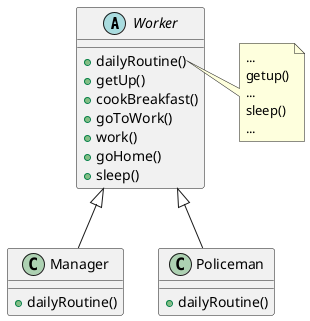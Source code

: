 @startuml

abstract Worker {
    + dailyRoutine()
    + getUp()
    + cookBreakfast()
    + goToWork()
    + work()
    + goHome()
    + sleep()
}

class Manager extends Worker {
    + dailyRoutine()
}

class Policeman extends Worker {
    + dailyRoutine()
}

note right of Worker::dailyRoutine
    ...
    getup()
    ...
    sleep()
    ...
end note


@enduml